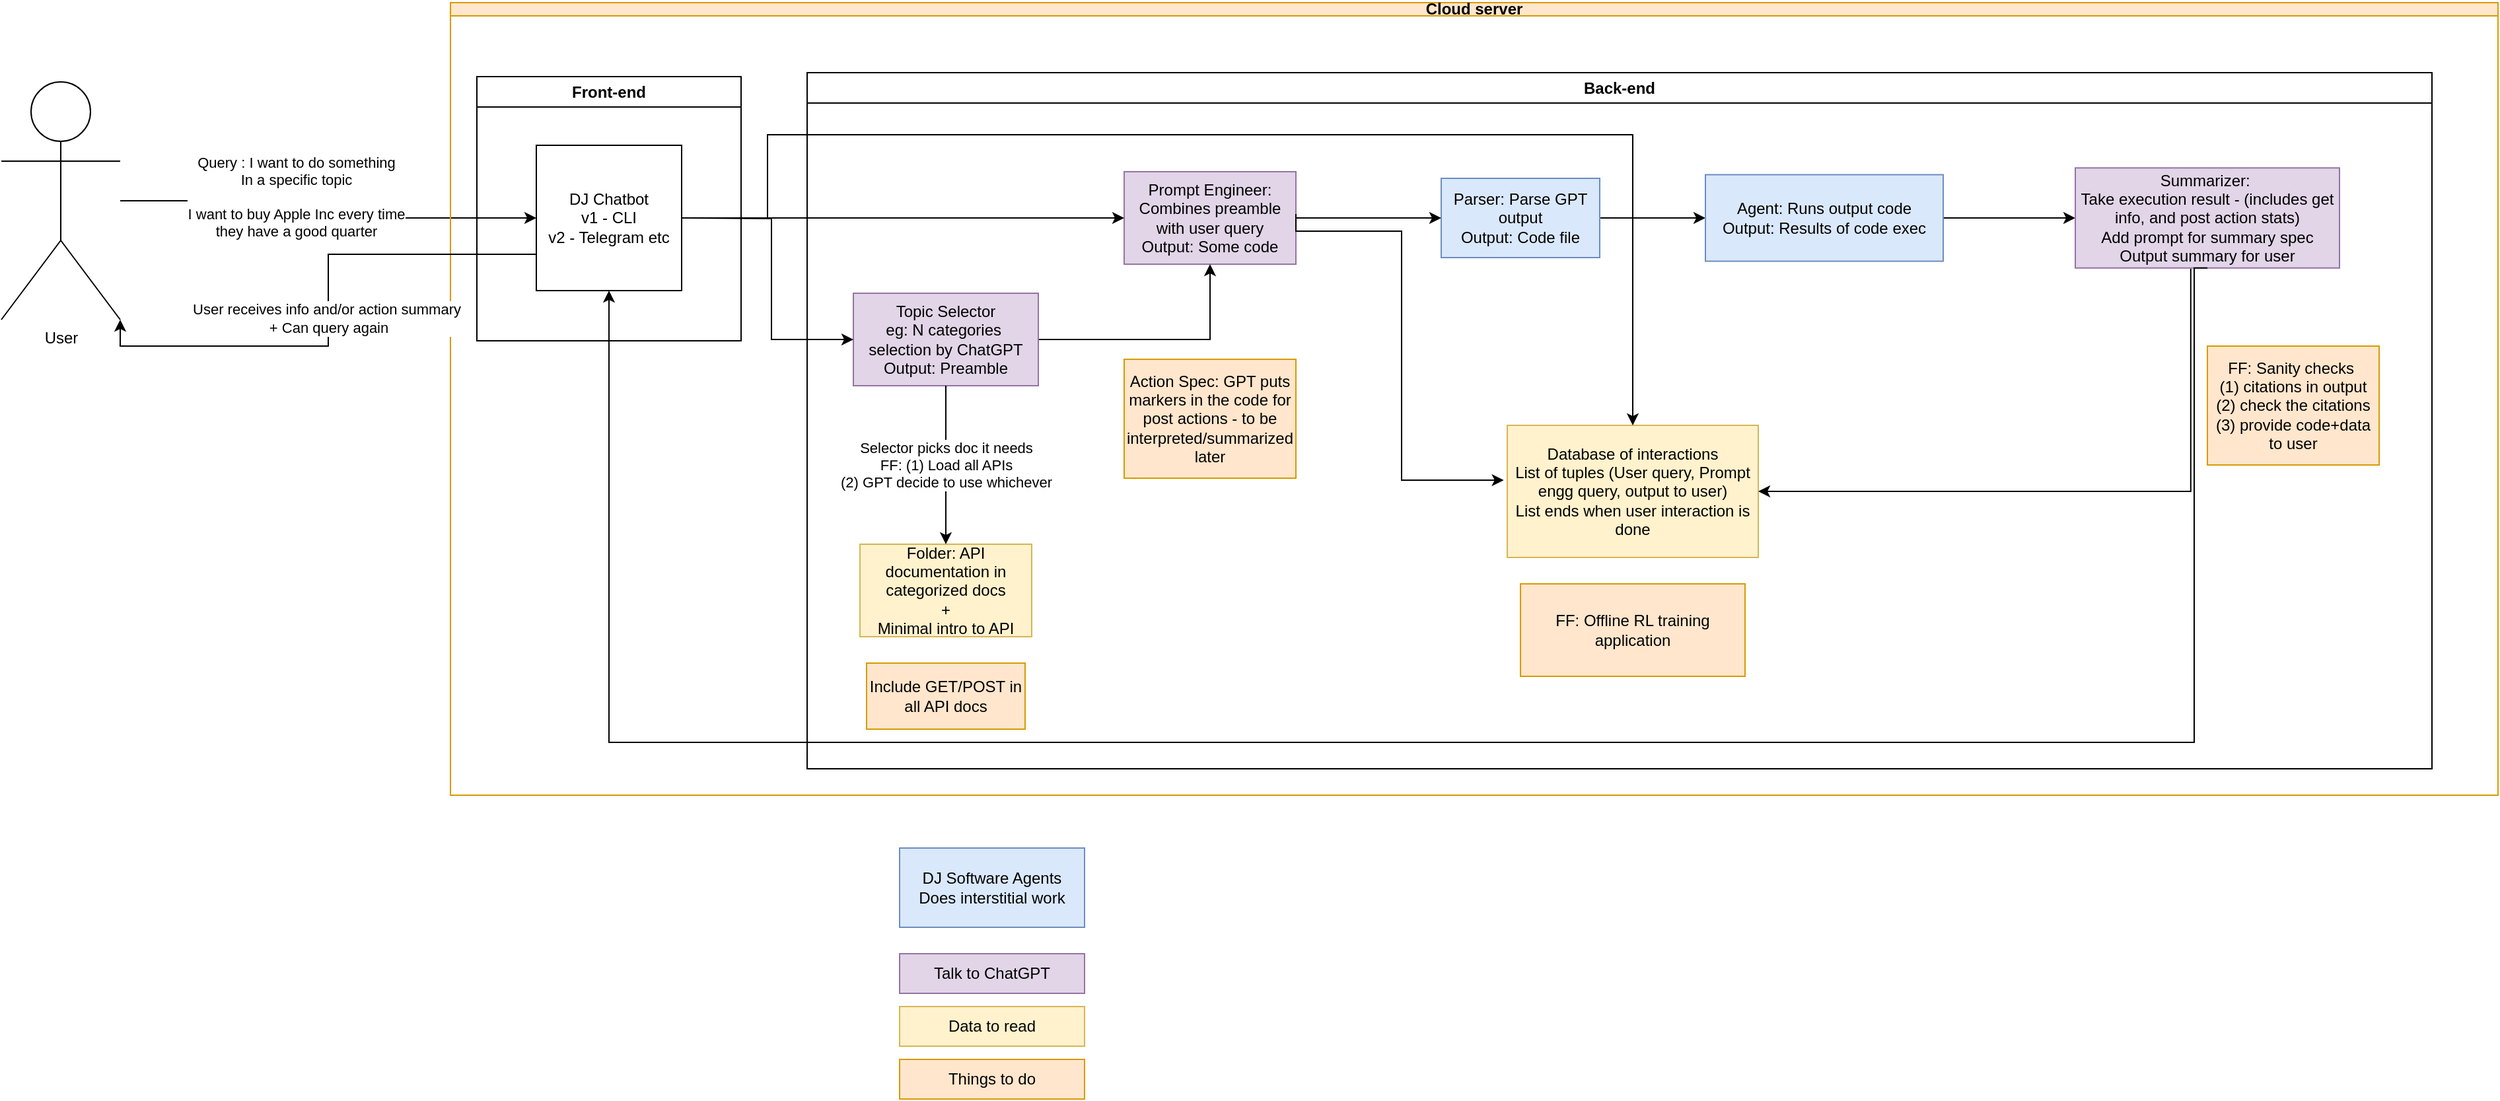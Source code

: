 <mxfile version="21.0.6" type="github">
  <diagram name="Page-1" id="Q1nV9nEQXg-T6GQoXSyR">
    <mxGraphModel dx="2585" dy="1178" grid="1" gridSize="10" guides="1" tooltips="1" connect="1" arrows="1" fold="1" page="1" pageScale="1" pageWidth="850" pageHeight="1100" math="0" shadow="0">
      <root>
        <mxCell id="0" />
        <mxCell id="1" parent="0" />
        <mxCell id="NS1JnrIsEWFkyKMToehy-13" style="edgeStyle=orthogonalEdgeStyle;rounded=0;orthogonalLoop=1;jettySize=auto;html=1;" edge="1" parent="1" source="iKLlrhpzvYxm8w4dEzUs-7" target="iKLlrhpzvYxm8w4dEzUs-12">
          <mxGeometry relative="1" as="geometry" />
        </mxCell>
        <mxCell id="NS1JnrIsEWFkyKMToehy-15" value="Query : I want to do something&lt;br&gt;In a specific topic&lt;br&gt;&lt;br&gt;I want to buy Apple Inc every time &lt;br&gt;they have a good quarter" style="edgeLabel;html=1;align=center;verticalAlign=middle;resizable=0;points=[];" vertex="1" connectable="0" parent="NS1JnrIsEWFkyKMToehy-13">
          <mxGeometry x="-0.084" relative="1" as="geometry">
            <mxPoint x="-17" y="-3" as="offset" />
          </mxGeometry>
        </mxCell>
        <mxCell id="iKLlrhpzvYxm8w4dEzUs-7" value="User" style="shape=umlActor;verticalLabelPosition=bottom;verticalAlign=top;html=1;outlineConnect=0;" parent="1" vertex="1">
          <mxGeometry x="-240" y="140" width="90" height="180" as="geometry" />
        </mxCell>
        <mxCell id="iKLlrhpzvYxm8w4dEzUs-8" value="Front-end" style="swimlane;whiteSpace=wrap;html=1;" parent="1" vertex="1">
          <mxGeometry x="120" y="136" width="200" height="200" as="geometry" />
        </mxCell>
        <mxCell id="iKLlrhpzvYxm8w4dEzUs-16" value="Back-end" style="swimlane;whiteSpace=wrap;html=1;" parent="1" vertex="1">
          <mxGeometry x="370" y="133" width="1230" height="527" as="geometry" />
        </mxCell>
        <mxCell id="iKLlrhpzvYxm8w4dEzUs-38" value="Cloud server" style="swimlane;whiteSpace=wrap;html=1;startSize=10;fillColor=#ffe6cc;strokeColor=#d79b00;" parent="1" vertex="1">
          <mxGeometry x="100" y="80" width="1550" height="600" as="geometry" />
        </mxCell>
        <mxCell id="NS1JnrIsEWFkyKMToehy-2" value="Prompt Engineer: Combines preamble with user query&lt;br&gt;Output: Some code" style="rounded=0;whiteSpace=wrap;html=1;fillColor=#e1d5e7;strokeColor=#9673a6;" vertex="1" parent="iKLlrhpzvYxm8w4dEzUs-38">
          <mxGeometry x="510" y="128" width="130" height="70" as="geometry" />
        </mxCell>
        <mxCell id="NS1JnrIsEWFkyKMToehy-27" style="edgeStyle=orthogonalEdgeStyle;rounded=0;orthogonalLoop=1;jettySize=auto;html=1;exitX=1;exitY=0.5;exitDx=0;exitDy=0;entryX=0;entryY=0.5;entryDx=0;entryDy=0;" edge="1" parent="iKLlrhpzvYxm8w4dEzUs-38" source="iKLlrhpzvYxm8w4dEzUs-12" target="NS1JnrIsEWFkyKMToehy-2">
          <mxGeometry relative="1" as="geometry">
            <mxPoint x="320" y="200" as="targetPoint" />
          </mxGeometry>
        </mxCell>
        <mxCell id="iKLlrhpzvYxm8w4dEzUs-12" value="DJ Chatbot&lt;br&gt;v1 - CLI&lt;br&gt;v2 - Telegram etc" style="whiteSpace=wrap;html=1;aspect=fixed;" parent="iKLlrhpzvYxm8w4dEzUs-38" vertex="1">
          <mxGeometry x="65" y="108" width="110" height="110" as="geometry" />
        </mxCell>
        <mxCell id="NS1JnrIsEWFkyKMToehy-42" value="" style="edgeStyle=orthogonalEdgeStyle;rounded=0;orthogonalLoop=1;jettySize=auto;html=1;" edge="1" parent="iKLlrhpzvYxm8w4dEzUs-38" source="NS1JnrIsEWFkyKMToehy-28" target="NS1JnrIsEWFkyKMToehy-2">
          <mxGeometry relative="1" as="geometry" />
        </mxCell>
        <mxCell id="NS1JnrIsEWFkyKMToehy-28" value="Topic Selector&lt;br&gt;eg: N categories&amp;nbsp;&lt;br&gt;selection by ChatGPT&lt;br&gt;Output: Preamble" style="rounded=0;whiteSpace=wrap;html=1;fillColor=#e1d5e7;strokeColor=#9673a6;" vertex="1" parent="iKLlrhpzvYxm8w4dEzUs-38">
          <mxGeometry x="305" y="220" width="140" height="70" as="geometry" />
        </mxCell>
        <mxCell id="NS1JnrIsEWFkyKMToehy-35" value="Folder: API documentation in categorized docs&lt;br&gt;+&lt;br&gt;Minimal intro to API" style="rounded=0;whiteSpace=wrap;html=1;fillColor=#fff2cc;strokeColor=#d6b656;" vertex="1" parent="iKLlrhpzvYxm8w4dEzUs-38">
          <mxGeometry x="310" y="410" width="130" height="70" as="geometry" />
        </mxCell>
        <mxCell id="NS1JnrIsEWFkyKMToehy-36" value="" style="endArrow=classic;html=1;rounded=0;exitX=0.5;exitY=1;exitDx=0;exitDy=0;entryX=0.5;entryY=0;entryDx=0;entryDy=0;" edge="1" parent="iKLlrhpzvYxm8w4dEzUs-38" source="NS1JnrIsEWFkyKMToehy-28" target="NS1JnrIsEWFkyKMToehy-35">
          <mxGeometry relative="1" as="geometry">
            <mxPoint x="320" y="340" as="sourcePoint" />
            <mxPoint x="420" y="340" as="targetPoint" />
          </mxGeometry>
        </mxCell>
        <mxCell id="NS1JnrIsEWFkyKMToehy-37" value="Selector picks doc it needs&lt;br&gt;FF: (1) Load all APIs&lt;br&gt;(2) GPT decide to use whichever" style="edgeLabel;resizable=0;html=1;align=center;verticalAlign=middle;" connectable="0" vertex="1" parent="NS1JnrIsEWFkyKMToehy-36">
          <mxGeometry relative="1" as="geometry" />
        </mxCell>
        <mxCell id="NS1JnrIsEWFkyKMToehy-43" style="edgeStyle=orthogonalEdgeStyle;rounded=0;orthogonalLoop=1;jettySize=auto;html=1;entryX=0;entryY=0.5;entryDx=0;entryDy=0;" edge="1" parent="iKLlrhpzvYxm8w4dEzUs-38" target="NS1JnrIsEWFkyKMToehy-28">
          <mxGeometry relative="1" as="geometry">
            <mxPoint x="180" y="163" as="sourcePoint" />
            <mxPoint x="330" y="210" as="targetPoint" />
          </mxGeometry>
        </mxCell>
        <mxCell id="NS1JnrIsEWFkyKMToehy-47" value="" style="edgeStyle=orthogonalEdgeStyle;rounded=0;orthogonalLoop=1;jettySize=auto;html=1;" edge="1" parent="iKLlrhpzvYxm8w4dEzUs-38" source="NS1JnrIsEWFkyKMToehy-44" target="NS1JnrIsEWFkyKMToehy-46">
          <mxGeometry relative="1" as="geometry" />
        </mxCell>
        <mxCell id="NS1JnrIsEWFkyKMToehy-44" value="Parser: Parse GPT output&lt;br&gt;Output: Code file" style="rounded=0;whiteSpace=wrap;html=1;fillColor=#dae8fc;strokeColor=#6c8ebf;" vertex="1" parent="iKLlrhpzvYxm8w4dEzUs-38">
          <mxGeometry x="750" y="133" width="120" height="60" as="geometry" />
        </mxCell>
        <mxCell id="NS1JnrIsEWFkyKMToehy-4" value="" style="edgeStyle=orthogonalEdgeStyle;rounded=0;orthogonalLoop=1;jettySize=auto;html=1;entryX=0;entryY=0.5;entryDx=0;entryDy=0;" edge="1" parent="iKLlrhpzvYxm8w4dEzUs-38" source="NS1JnrIsEWFkyKMToehy-2" target="NS1JnrIsEWFkyKMToehy-44">
          <mxGeometry relative="1" as="geometry">
            <mxPoint x="898.68" y="122.76" as="targetPoint" />
          </mxGeometry>
        </mxCell>
        <mxCell id="NS1JnrIsEWFkyKMToehy-70" value="" style="edgeStyle=orthogonalEdgeStyle;rounded=0;orthogonalLoop=1;jettySize=auto;html=1;" edge="1" parent="iKLlrhpzvYxm8w4dEzUs-38" source="NS1JnrIsEWFkyKMToehy-46" target="NS1JnrIsEWFkyKMToehy-69">
          <mxGeometry relative="1" as="geometry" />
        </mxCell>
        <mxCell id="NS1JnrIsEWFkyKMToehy-46" value="Agent: Runs output code&lt;br&gt;Output: Results of code exec" style="rounded=0;whiteSpace=wrap;html=1;fillColor=#dae8fc;strokeColor=#6c8ebf;" vertex="1" parent="iKLlrhpzvYxm8w4dEzUs-38">
          <mxGeometry x="950" y="130.25" width="180" height="65.5" as="geometry" />
        </mxCell>
        <mxCell id="NS1JnrIsEWFkyKMToehy-48" value="Action Spec: GPT puts markers in the code for post actions - to be interpreted/summarized later" style="rounded=0;whiteSpace=wrap;html=1;fillColor=#ffe6cc;strokeColor=#d79b00;" vertex="1" parent="iKLlrhpzvYxm8w4dEzUs-38">
          <mxGeometry x="510" y="270" width="130" height="90" as="geometry" />
        </mxCell>
        <mxCell id="NS1JnrIsEWFkyKMToehy-49" value="Include GET/POST in all API docs" style="rounded=0;whiteSpace=wrap;html=1;fillColor=#ffe6cc;strokeColor=#d79b00;" vertex="1" parent="iKLlrhpzvYxm8w4dEzUs-38">
          <mxGeometry x="315" y="500" width="120" height="50" as="geometry" />
        </mxCell>
        <mxCell id="NS1JnrIsEWFkyKMToehy-68" value="FF: Sanity checks&amp;nbsp;&lt;br&gt;(1) citations in output&lt;br&gt;(2) check the citations&lt;br&gt;(3) provide code+data to user" style="rounded=0;whiteSpace=wrap;html=1;fillColor=#ffe6cc;strokeColor=#d79b00;" vertex="1" parent="iKLlrhpzvYxm8w4dEzUs-38">
          <mxGeometry x="1330" y="260" width="130" height="90" as="geometry" />
        </mxCell>
        <mxCell id="NS1JnrIsEWFkyKMToehy-69" value="Summarizer:&amp;nbsp;&lt;br&gt;Take execution result - (includes get info, and post action stats)&lt;br&gt;Add prompt for summary spec&lt;br&gt;Output summary for user" style="rounded=0;whiteSpace=wrap;html=1;fillColor=#e1d5e7;strokeColor=#9673a6;" vertex="1" parent="iKLlrhpzvYxm8w4dEzUs-38">
          <mxGeometry x="1230" y="125.13" width="200" height="75.75" as="geometry" />
        </mxCell>
        <mxCell id="iKLlrhpzvYxm8w4dEzUs-42" value="FF: Offline RL training application" style="rounded=0;whiteSpace=wrap;html=1;fillColor=#ffe6cc;strokeColor=#d79b00;" parent="iKLlrhpzvYxm8w4dEzUs-38" vertex="1">
          <mxGeometry x="810" y="440" width="170" height="70" as="geometry" />
        </mxCell>
        <mxCell id="NS1JnrIsEWFkyKMToehy-84" value="Database of interactions&lt;br&gt;List of tuples (User query, Prompt engg query, output to user)&lt;br&gt;List ends when user interaction is done" style="rounded=0;whiteSpace=wrap;html=1;fillColor=#fff2cc;strokeColor=#d6b656;" vertex="1" parent="iKLlrhpzvYxm8w4dEzUs-38">
          <mxGeometry x="800" y="320" width="190" height="100" as="geometry" />
        </mxCell>
        <mxCell id="NS1JnrIsEWFkyKMToehy-85" style="edgeStyle=orthogonalEdgeStyle;rounded=0;orthogonalLoop=1;jettySize=auto;html=1;entryX=0.5;entryY=0;entryDx=0;entryDy=0;exitX=1;exitY=0.5;exitDx=0;exitDy=0;" edge="1" parent="iKLlrhpzvYxm8w4dEzUs-38" source="iKLlrhpzvYxm8w4dEzUs-12" target="NS1JnrIsEWFkyKMToehy-84">
          <mxGeometry relative="1" as="geometry">
            <mxPoint x="180" y="160" as="sourcePoint" />
            <mxPoint x="520" y="173" as="targetPoint" />
            <Array as="points">
              <mxPoint x="240" y="163" />
              <mxPoint x="240" y="100" />
              <mxPoint x="895" y="100" />
            </Array>
          </mxGeometry>
        </mxCell>
        <mxCell id="NS1JnrIsEWFkyKMToehy-86" value="" style="edgeStyle=orthogonalEdgeStyle;rounded=0;orthogonalLoop=1;jettySize=auto;html=1;entryX=-0.014;entryY=0.415;entryDx=0;entryDy=0;entryPerimeter=0;" edge="1" parent="iKLlrhpzvYxm8w4dEzUs-38" target="NS1JnrIsEWFkyKMToehy-84">
          <mxGeometry relative="1" as="geometry">
            <mxPoint x="640" y="160" as="sourcePoint" />
            <mxPoint x="760" y="173" as="targetPoint" />
            <Array as="points">
              <mxPoint x="720" y="173" />
              <mxPoint x="720" y="362" />
            </Array>
          </mxGeometry>
        </mxCell>
        <mxCell id="NS1JnrIsEWFkyKMToehy-91" value="" style="edgeStyle=orthogonalEdgeStyle;rounded=0;orthogonalLoop=1;jettySize=auto;html=1;entryX=1;entryY=0.5;entryDx=0;entryDy=0;exitX=0.437;exitY=1.009;exitDx=0;exitDy=0;exitPerimeter=0;" edge="1" parent="iKLlrhpzvYxm8w4dEzUs-38" source="NS1JnrIsEWFkyKMToehy-69" target="NS1JnrIsEWFkyKMToehy-84">
          <mxGeometry relative="1" as="geometry">
            <mxPoint x="1140" y="173" as="sourcePoint" />
            <mxPoint x="1240" y="173" as="targetPoint" />
          </mxGeometry>
        </mxCell>
        <mxCell id="NS1JnrIsEWFkyKMToehy-39" value="Talk to ChatGPT" style="rounded=0;whiteSpace=wrap;html=1;fillColor=#e1d5e7;strokeColor=#9673a6;" vertex="1" parent="1">
          <mxGeometry x="440" y="800" width="140" height="30" as="geometry" />
        </mxCell>
        <mxCell id="NS1JnrIsEWFkyKMToehy-40" value="Data to read" style="rounded=0;whiteSpace=wrap;html=1;fillColor=#fff2cc;strokeColor=#d6b656;" vertex="1" parent="1">
          <mxGeometry x="440" y="840" width="140" height="30" as="geometry" />
        </mxCell>
        <mxCell id="NS1JnrIsEWFkyKMToehy-45" value="DJ Software Agents&lt;br&gt;Does interstitial work" style="rounded=0;whiteSpace=wrap;html=1;fillColor=#dae8fc;strokeColor=#6c8ebf;" vertex="1" parent="1">
          <mxGeometry x="440" y="720" width="140" height="60" as="geometry" />
        </mxCell>
        <mxCell id="NS1JnrIsEWFkyKMToehy-66" value="Things to do" style="rounded=0;whiteSpace=wrap;html=1;fillColor=#ffe6cc;strokeColor=#d79b00;" vertex="1" parent="1">
          <mxGeometry x="440" y="880" width="140" height="30" as="geometry" />
        </mxCell>
        <mxCell id="NS1JnrIsEWFkyKMToehy-80" value="" style="edgeStyle=orthogonalEdgeStyle;rounded=0;orthogonalLoop=1;jettySize=auto;html=1;exitX=0.5;exitY=1;exitDx=0;exitDy=0;" edge="1" parent="1" source="NS1JnrIsEWFkyKMToehy-69">
          <mxGeometry relative="1" as="geometry">
            <mxPoint x="1240" y="253" as="sourcePoint" />
            <mxPoint x="220" y="298" as="targetPoint" />
            <Array as="points">
              <mxPoint x="1420" y="640" />
              <mxPoint x="220" y="640" />
            </Array>
          </mxGeometry>
        </mxCell>
        <mxCell id="NS1JnrIsEWFkyKMToehy-81" style="edgeStyle=orthogonalEdgeStyle;rounded=0;orthogonalLoop=1;jettySize=auto;html=1;exitX=0;exitY=0.75;exitDx=0;exitDy=0;entryX=1;entryY=1;entryDx=0;entryDy=0;entryPerimeter=0;" edge="1" parent="1" source="iKLlrhpzvYxm8w4dEzUs-12" target="iKLlrhpzvYxm8w4dEzUs-7">
          <mxGeometry relative="1" as="geometry">
            <mxPoint x="-140" y="347" as="sourcePoint" />
            <mxPoint x="-100" y="480" as="targetPoint" />
          </mxGeometry>
        </mxCell>
        <mxCell id="NS1JnrIsEWFkyKMToehy-83" value="User receives info and/or action summary&lt;br&gt;&amp;nbsp;+ Can query again" style="edgeLabel;html=1;align=center;verticalAlign=middle;resizable=0;points=[];" vertex="1" connectable="0" parent="NS1JnrIsEWFkyKMToehy-81">
          <mxGeometry x="0.024" y="-2" relative="1" as="geometry">
            <mxPoint y="-1" as="offset" />
          </mxGeometry>
        </mxCell>
      </root>
    </mxGraphModel>
  </diagram>
</mxfile>
